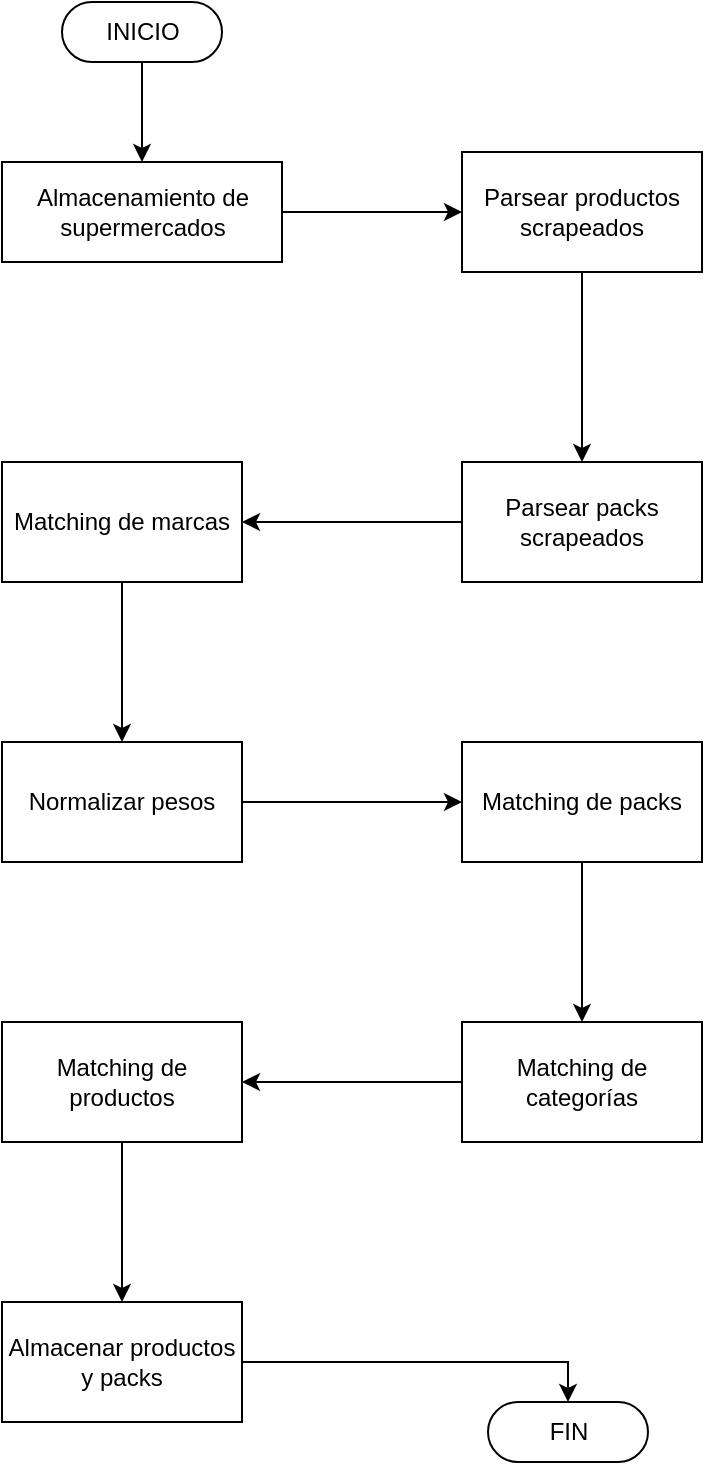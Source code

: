 <mxfile version="21.3.7" type="device">
  <diagram id="OUcwJTHvT7vjzToPtKVa" name="Página-1">
    <mxGraphModel dx="1536" dy="1114" grid="1" gridSize="10" guides="1" tooltips="1" connect="1" arrows="1" fold="1" page="1" pageScale="1" pageWidth="827" pageHeight="1169" math="0" shadow="0">
      <root>
        <mxCell id="0" />
        <mxCell id="1" parent="0" />
        <mxCell id="d0DCQELx7WO_pI59iYUC-54" value="" style="edgeStyle=orthogonalEdgeStyle;rounded=0;orthogonalLoop=1;jettySize=auto;html=1;" edge="1" parent="1" source="6" target="d0DCQELx7WO_pI59iYUC-53">
          <mxGeometry relative="1" as="geometry" />
        </mxCell>
        <mxCell id="6" value="Almacenamiento de &lt;br&gt;supermercados" style="html=1;dashed=0;whitespace=wrap;" parent="1" vertex="1">
          <mxGeometry x="130" y="330" width="140" height="50" as="geometry" />
        </mxCell>
        <mxCell id="d0DCQELx7WO_pI59iYUC-51" style="edgeStyle=orthogonalEdgeStyle;rounded=0;orthogonalLoop=1;jettySize=auto;html=1;entryX=0.5;entryY=0;entryDx=0;entryDy=0;" edge="1" parent="1" source="29" target="6">
          <mxGeometry relative="1" as="geometry" />
        </mxCell>
        <mxCell id="29" value="INICIO" style="html=1;dashed=0;whitespace=wrap;shape=mxgraph.dfd.start" parent="1" vertex="1">
          <mxGeometry x="160" y="250" width="80" height="30" as="geometry" />
        </mxCell>
        <mxCell id="50" value="FIN" style="html=1;dashed=0;whitespace=wrap;shape=mxgraph.dfd.start" parent="1" vertex="1">
          <mxGeometry x="373" y="950" width="80" height="30" as="geometry" />
        </mxCell>
        <mxCell id="d0DCQELx7WO_pI59iYUC-57" value="" style="edgeStyle=orthogonalEdgeStyle;rounded=0;orthogonalLoop=1;jettySize=auto;html=1;" edge="1" parent="1" source="d0DCQELx7WO_pI59iYUC-53" target="d0DCQELx7WO_pI59iYUC-56">
          <mxGeometry relative="1" as="geometry" />
        </mxCell>
        <mxCell id="d0DCQELx7WO_pI59iYUC-53" value="Parsear productos scrapeados" style="whiteSpace=wrap;html=1;dashed=0;" vertex="1" parent="1">
          <mxGeometry x="360" y="325" width="120" height="60" as="geometry" />
        </mxCell>
        <mxCell id="d0DCQELx7WO_pI59iYUC-59" value="" style="edgeStyle=orthogonalEdgeStyle;rounded=0;orthogonalLoop=1;jettySize=auto;html=1;" edge="1" parent="1" source="d0DCQELx7WO_pI59iYUC-56" target="d0DCQELx7WO_pI59iYUC-58">
          <mxGeometry relative="1" as="geometry" />
        </mxCell>
        <mxCell id="d0DCQELx7WO_pI59iYUC-56" value="Parsear packs scrapeados" style="whiteSpace=wrap;html=1;dashed=0;" vertex="1" parent="1">
          <mxGeometry x="360" y="480" width="120" height="60" as="geometry" />
        </mxCell>
        <mxCell id="d0DCQELx7WO_pI59iYUC-61" value="" style="edgeStyle=orthogonalEdgeStyle;rounded=0;orthogonalLoop=1;jettySize=auto;html=1;" edge="1" parent="1" source="d0DCQELx7WO_pI59iYUC-58" target="d0DCQELx7WO_pI59iYUC-60">
          <mxGeometry relative="1" as="geometry" />
        </mxCell>
        <mxCell id="d0DCQELx7WO_pI59iYUC-58" value="Matching de marcas" style="whiteSpace=wrap;html=1;dashed=0;" vertex="1" parent="1">
          <mxGeometry x="130" y="480" width="120" height="60" as="geometry" />
        </mxCell>
        <mxCell id="d0DCQELx7WO_pI59iYUC-63" value="" style="edgeStyle=orthogonalEdgeStyle;rounded=0;orthogonalLoop=1;jettySize=auto;html=1;" edge="1" parent="1" source="d0DCQELx7WO_pI59iYUC-60" target="d0DCQELx7WO_pI59iYUC-62">
          <mxGeometry relative="1" as="geometry" />
        </mxCell>
        <mxCell id="d0DCQELx7WO_pI59iYUC-60" value="Normalizar pesos" style="whiteSpace=wrap;html=1;dashed=0;" vertex="1" parent="1">
          <mxGeometry x="130" y="620" width="120" height="60" as="geometry" />
        </mxCell>
        <mxCell id="d0DCQELx7WO_pI59iYUC-65" value="" style="edgeStyle=orthogonalEdgeStyle;rounded=0;orthogonalLoop=1;jettySize=auto;html=1;" edge="1" parent="1" source="d0DCQELx7WO_pI59iYUC-62" target="d0DCQELx7WO_pI59iYUC-64">
          <mxGeometry relative="1" as="geometry" />
        </mxCell>
        <mxCell id="d0DCQELx7WO_pI59iYUC-62" value="Matching de packs" style="whiteSpace=wrap;html=1;dashed=0;" vertex="1" parent="1">
          <mxGeometry x="360" y="620" width="120" height="60" as="geometry" />
        </mxCell>
        <mxCell id="d0DCQELx7WO_pI59iYUC-67" value="" style="edgeStyle=orthogonalEdgeStyle;rounded=0;orthogonalLoop=1;jettySize=auto;html=1;" edge="1" parent="1" source="d0DCQELx7WO_pI59iYUC-64" target="d0DCQELx7WO_pI59iYUC-66">
          <mxGeometry relative="1" as="geometry" />
        </mxCell>
        <mxCell id="d0DCQELx7WO_pI59iYUC-64" value="Matching de categorías" style="whiteSpace=wrap;html=1;dashed=0;" vertex="1" parent="1">
          <mxGeometry x="360" y="760" width="120" height="60" as="geometry" />
        </mxCell>
        <mxCell id="d0DCQELx7WO_pI59iYUC-69" value="" style="edgeStyle=orthogonalEdgeStyle;rounded=0;orthogonalLoop=1;jettySize=auto;html=1;" edge="1" parent="1" source="d0DCQELx7WO_pI59iYUC-66" target="d0DCQELx7WO_pI59iYUC-68">
          <mxGeometry relative="1" as="geometry" />
        </mxCell>
        <mxCell id="d0DCQELx7WO_pI59iYUC-66" value="Matching de productos" style="whiteSpace=wrap;html=1;dashed=0;" vertex="1" parent="1">
          <mxGeometry x="130" y="760" width="120" height="60" as="geometry" />
        </mxCell>
        <mxCell id="d0DCQELx7WO_pI59iYUC-71" style="edgeStyle=orthogonalEdgeStyle;rounded=0;orthogonalLoop=1;jettySize=auto;html=1;entryX=0.5;entryY=0.5;entryDx=0;entryDy=-15;entryPerimeter=0;" edge="1" parent="1" source="d0DCQELx7WO_pI59iYUC-68" target="50">
          <mxGeometry relative="1" as="geometry" />
        </mxCell>
        <mxCell id="d0DCQELx7WO_pI59iYUC-68" value="Almacenar productos y packs" style="whiteSpace=wrap;html=1;dashed=0;" vertex="1" parent="1">
          <mxGeometry x="130" y="900" width="120" height="60" as="geometry" />
        </mxCell>
      </root>
    </mxGraphModel>
  </diagram>
</mxfile>
